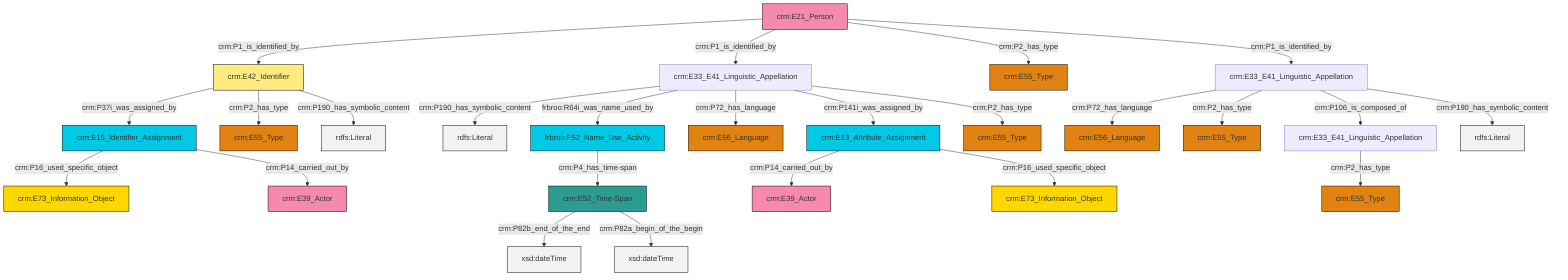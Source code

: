 graph TD
classDef Literal fill:#f2f2f2,stroke:#000000;
classDef CRM_Entity fill:#FFFFFF,stroke:#000000;
classDef Temporal_Entity fill:#00C9E6, stroke:#000000;
classDef Type fill:#E18312, stroke:#000000;
classDef Time-Span fill:#2C9C91, stroke:#000000;
classDef Appellation fill:#FFEB7F, stroke:#000000;
classDef Place fill:#008836, stroke:#000000;
classDef Persistent_Item fill:#B266B2, stroke:#000000;
classDef Conceptual_Object fill:#FFD700, stroke:#000000;
classDef Physical_Thing fill:#D2B48C, stroke:#000000;
classDef Actor fill:#f58aad, stroke:#000000;
classDef PC_Classes fill:#4ce600, stroke:#000000;
classDef Multi fill:#cccccc,stroke:#000000;

0["crm:E52_Time-Span"]:::Time-Span -->|crm:P82b_end_of_the_end| 1[xsd:dateTime]:::Literal
3["crm:E42_Identifier"]:::Appellation -->|crm:P37i_was_assigned_by| 7["crm:E15_Identifier_Assignment"]:::Temporal_Entity
8["crm:E33_E41_Linguistic_Appellation"]:::Default -->|crm:P2_has_type| 9["crm:E55_Type"]:::Type
11["crm:E21_Person"]:::Actor -->|crm:P1_is_identified_by| 3["crm:E42_Identifier"]:::Appellation
13["crm:E33_E41_Linguistic_Appellation"]:::Default -->|crm:P72_has_language| 17["crm:E56_Language"]:::Type
22["crm:E33_E41_Linguistic_Appellation"]:::Default -->|crm:P190_has_symbolic_content| 23[rdfs:Literal]:::Literal
3["crm:E42_Identifier"]:::Appellation -->|crm:P2_has_type| 24["crm:E55_Type"]:::Type
11["crm:E21_Person"]:::Actor -->|crm:P1_is_identified_by| 22["crm:E33_E41_Linguistic_Appellation"]:::Default
5["crm:E13_Attribute_Assignment"]:::Temporal_Entity -->|crm:P14_carried_out_by| 33["crm:E39_Actor"]:::Actor
18["frbroo:F52_Name_Use_Activity"]:::Temporal_Entity -->|crm:P4_has_time-span| 0["crm:E52_Time-Span"]:::Time-Span
7["crm:E15_Identifier_Assignment"]:::Temporal_Entity -->|crm:P16_used_specific_object| 15["crm:E73_Information_Object"]:::Conceptual_Object
7["crm:E15_Identifier_Assignment"]:::Temporal_Entity -->|crm:P14_carried_out_by| 27["crm:E39_Actor"]:::Actor
22["crm:E33_E41_Linguistic_Appellation"]:::Default -->|frbroo:R64i_was_name_used_by| 18["frbroo:F52_Name_Use_Activity"]:::Temporal_Entity
13["crm:E33_E41_Linguistic_Appellation"]:::Default -->|crm:P2_has_type| 20["crm:E55_Type"]:::Type
13["crm:E33_E41_Linguistic_Appellation"]:::Default -->|crm:P106_is_composed_of| 8["crm:E33_E41_Linguistic_Appellation"]:::Default
22["crm:E33_E41_Linguistic_Appellation"]:::Default -->|crm:P72_has_language| 35["crm:E56_Language"]:::Type
3["crm:E42_Identifier"]:::Appellation -->|crm:P190_has_symbolic_content| 39[rdfs:Literal]:::Literal
11["crm:E21_Person"]:::Actor -->|crm:P2_has_type| 40["crm:E55_Type"]:::Type
22["crm:E33_E41_Linguistic_Appellation"]:::Default -->|crm:P141i_was_assigned_by| 5["crm:E13_Attribute_Assignment"]:::Temporal_Entity
0["crm:E52_Time-Span"]:::Time-Span -->|crm:P82a_begin_of_the_begin| 43[xsd:dateTime]:::Literal
22["crm:E33_E41_Linguistic_Appellation"]:::Default -->|crm:P2_has_type| 31["crm:E55_Type"]:::Type
13["crm:E33_E41_Linguistic_Appellation"]:::Default -->|crm:P190_has_symbolic_content| 44[rdfs:Literal]:::Literal
5["crm:E13_Attribute_Assignment"]:::Temporal_Entity -->|crm:P16_used_specific_object| 36["crm:E73_Information_Object"]:::Conceptual_Object
11["crm:E21_Person"]:::Actor -->|crm:P1_is_identified_by| 13["crm:E33_E41_Linguistic_Appellation"]:::Default